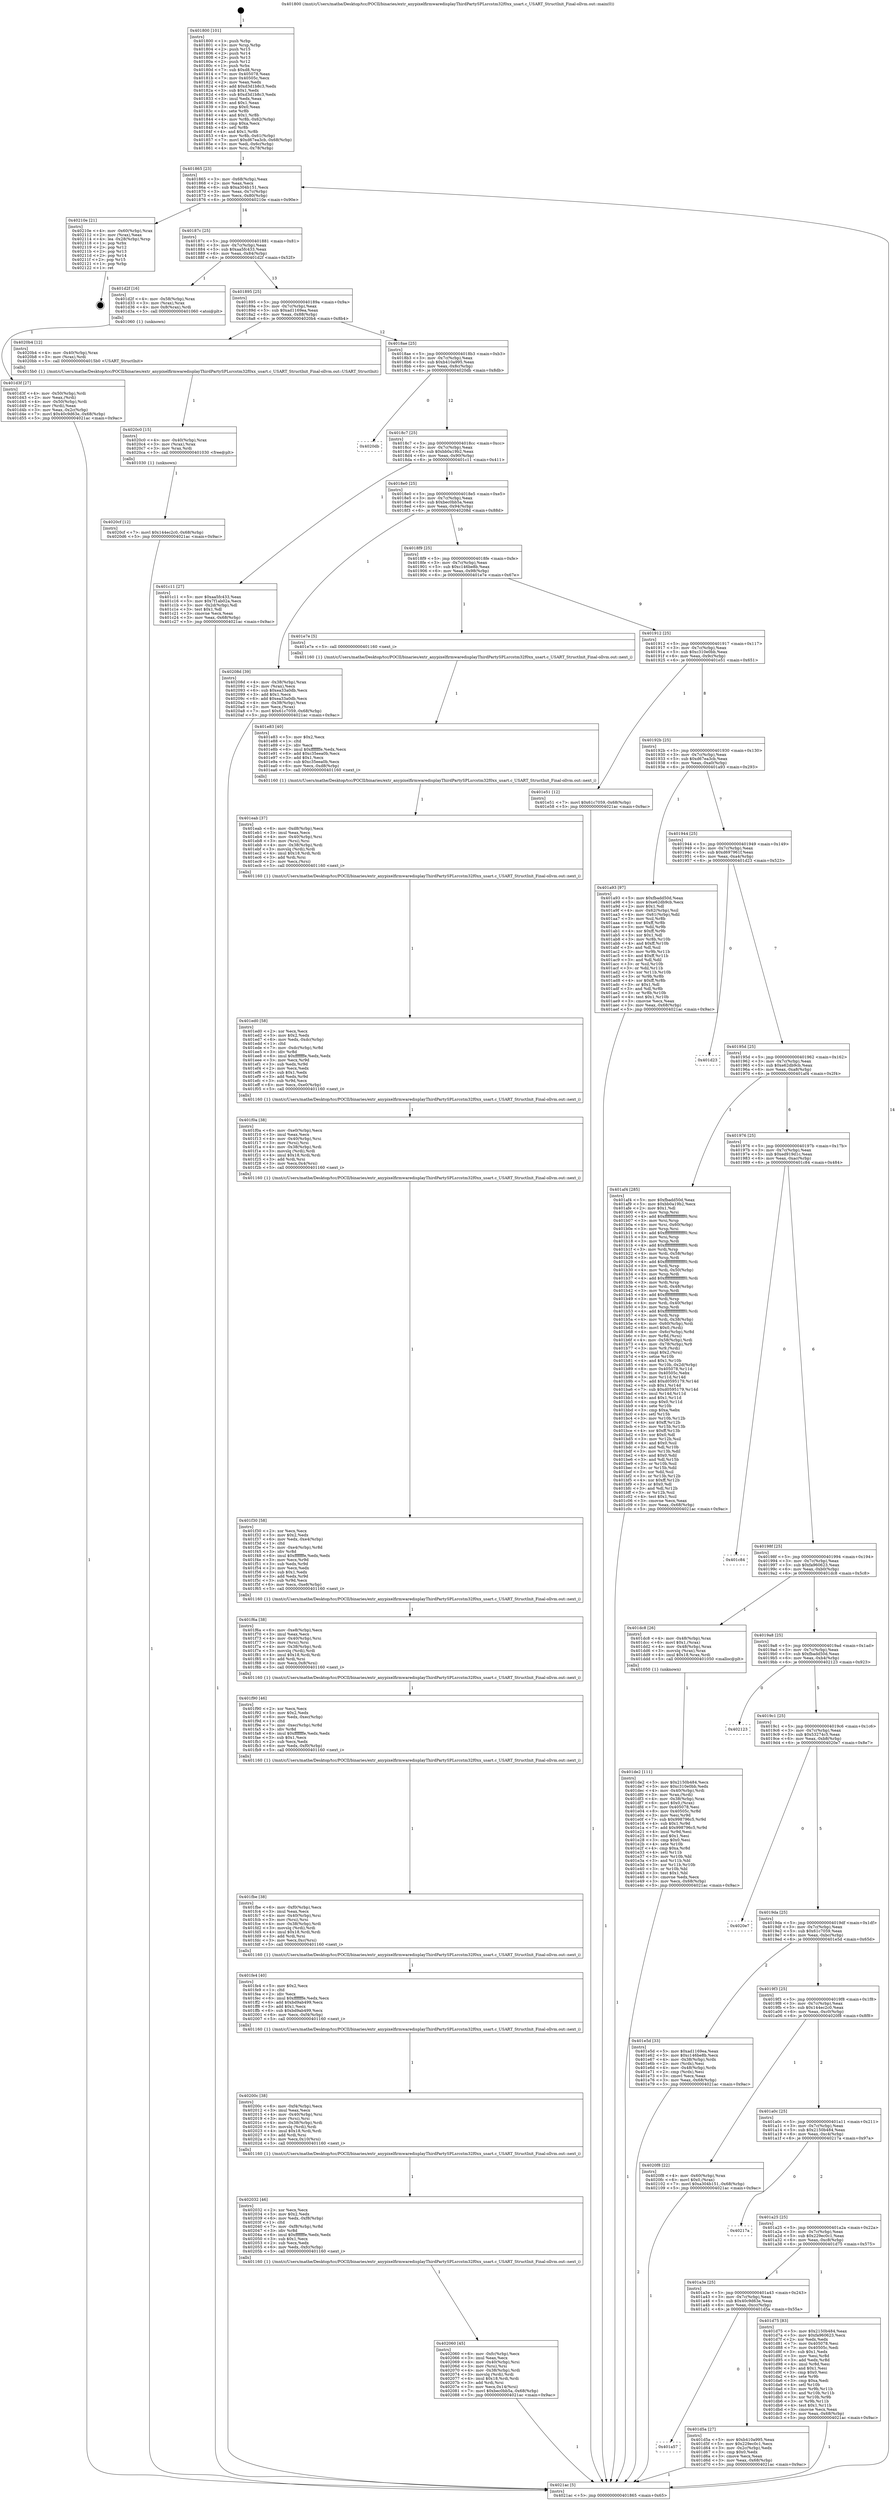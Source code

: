 digraph "0x401800" {
  label = "0x401800 (/mnt/c/Users/mathe/Desktop/tcc/POCII/binaries/extr_anypixelfirmwaredisplayThirdPartySPLsrcstm32f0xx_usart.c_USART_StructInit_Final-ollvm.out::main(0))"
  labelloc = "t"
  node[shape=record]

  Entry [label="",width=0.3,height=0.3,shape=circle,fillcolor=black,style=filled]
  "0x401865" [label="{
     0x401865 [23]\l
     | [instrs]\l
     &nbsp;&nbsp;0x401865 \<+3\>: mov -0x68(%rbp),%eax\l
     &nbsp;&nbsp;0x401868 \<+2\>: mov %eax,%ecx\l
     &nbsp;&nbsp;0x40186a \<+6\>: sub $0xa304b151,%ecx\l
     &nbsp;&nbsp;0x401870 \<+3\>: mov %eax,-0x7c(%rbp)\l
     &nbsp;&nbsp;0x401873 \<+3\>: mov %ecx,-0x80(%rbp)\l
     &nbsp;&nbsp;0x401876 \<+6\>: je 000000000040210e \<main+0x90e\>\l
  }"]
  "0x40210e" [label="{
     0x40210e [21]\l
     | [instrs]\l
     &nbsp;&nbsp;0x40210e \<+4\>: mov -0x60(%rbp),%rax\l
     &nbsp;&nbsp;0x402112 \<+2\>: mov (%rax),%eax\l
     &nbsp;&nbsp;0x402114 \<+4\>: lea -0x28(%rbp),%rsp\l
     &nbsp;&nbsp;0x402118 \<+1\>: pop %rbx\l
     &nbsp;&nbsp;0x402119 \<+2\>: pop %r12\l
     &nbsp;&nbsp;0x40211b \<+2\>: pop %r13\l
     &nbsp;&nbsp;0x40211d \<+2\>: pop %r14\l
     &nbsp;&nbsp;0x40211f \<+2\>: pop %r15\l
     &nbsp;&nbsp;0x402121 \<+1\>: pop %rbp\l
     &nbsp;&nbsp;0x402122 \<+1\>: ret\l
  }"]
  "0x40187c" [label="{
     0x40187c [25]\l
     | [instrs]\l
     &nbsp;&nbsp;0x40187c \<+5\>: jmp 0000000000401881 \<main+0x81\>\l
     &nbsp;&nbsp;0x401881 \<+3\>: mov -0x7c(%rbp),%eax\l
     &nbsp;&nbsp;0x401884 \<+5\>: sub $0xaa5fc433,%eax\l
     &nbsp;&nbsp;0x401889 \<+6\>: mov %eax,-0x84(%rbp)\l
     &nbsp;&nbsp;0x40188f \<+6\>: je 0000000000401d2f \<main+0x52f\>\l
  }"]
  Exit [label="",width=0.3,height=0.3,shape=circle,fillcolor=black,style=filled,peripheries=2]
  "0x401d2f" [label="{
     0x401d2f [16]\l
     | [instrs]\l
     &nbsp;&nbsp;0x401d2f \<+4\>: mov -0x58(%rbp),%rax\l
     &nbsp;&nbsp;0x401d33 \<+3\>: mov (%rax),%rax\l
     &nbsp;&nbsp;0x401d36 \<+4\>: mov 0x8(%rax),%rdi\l
     &nbsp;&nbsp;0x401d3a \<+5\>: call 0000000000401060 \<atoi@plt\>\l
     | [calls]\l
     &nbsp;&nbsp;0x401060 \{1\} (unknown)\l
  }"]
  "0x401895" [label="{
     0x401895 [25]\l
     | [instrs]\l
     &nbsp;&nbsp;0x401895 \<+5\>: jmp 000000000040189a \<main+0x9a\>\l
     &nbsp;&nbsp;0x40189a \<+3\>: mov -0x7c(%rbp),%eax\l
     &nbsp;&nbsp;0x40189d \<+5\>: sub $0xad1169ea,%eax\l
     &nbsp;&nbsp;0x4018a2 \<+6\>: mov %eax,-0x88(%rbp)\l
     &nbsp;&nbsp;0x4018a8 \<+6\>: je 00000000004020b4 \<main+0x8b4\>\l
  }"]
  "0x4020cf" [label="{
     0x4020cf [12]\l
     | [instrs]\l
     &nbsp;&nbsp;0x4020cf \<+7\>: movl $0x144ec2c0,-0x68(%rbp)\l
     &nbsp;&nbsp;0x4020d6 \<+5\>: jmp 00000000004021ac \<main+0x9ac\>\l
  }"]
  "0x4020b4" [label="{
     0x4020b4 [12]\l
     | [instrs]\l
     &nbsp;&nbsp;0x4020b4 \<+4\>: mov -0x40(%rbp),%rax\l
     &nbsp;&nbsp;0x4020b8 \<+3\>: mov (%rax),%rdi\l
     &nbsp;&nbsp;0x4020bb \<+5\>: call 00000000004015b0 \<USART_StructInit\>\l
     | [calls]\l
     &nbsp;&nbsp;0x4015b0 \{1\} (/mnt/c/Users/mathe/Desktop/tcc/POCII/binaries/extr_anypixelfirmwaredisplayThirdPartySPLsrcstm32f0xx_usart.c_USART_StructInit_Final-ollvm.out::USART_StructInit)\l
  }"]
  "0x4018ae" [label="{
     0x4018ae [25]\l
     | [instrs]\l
     &nbsp;&nbsp;0x4018ae \<+5\>: jmp 00000000004018b3 \<main+0xb3\>\l
     &nbsp;&nbsp;0x4018b3 \<+3\>: mov -0x7c(%rbp),%eax\l
     &nbsp;&nbsp;0x4018b6 \<+5\>: sub $0xb410a995,%eax\l
     &nbsp;&nbsp;0x4018bb \<+6\>: mov %eax,-0x8c(%rbp)\l
     &nbsp;&nbsp;0x4018c1 \<+6\>: je 00000000004020db \<main+0x8db\>\l
  }"]
  "0x4020c0" [label="{
     0x4020c0 [15]\l
     | [instrs]\l
     &nbsp;&nbsp;0x4020c0 \<+4\>: mov -0x40(%rbp),%rax\l
     &nbsp;&nbsp;0x4020c4 \<+3\>: mov (%rax),%rax\l
     &nbsp;&nbsp;0x4020c7 \<+3\>: mov %rax,%rdi\l
     &nbsp;&nbsp;0x4020ca \<+5\>: call 0000000000401030 \<free@plt\>\l
     | [calls]\l
     &nbsp;&nbsp;0x401030 \{1\} (unknown)\l
  }"]
  "0x4020db" [label="{
     0x4020db\l
  }", style=dashed]
  "0x4018c7" [label="{
     0x4018c7 [25]\l
     | [instrs]\l
     &nbsp;&nbsp;0x4018c7 \<+5\>: jmp 00000000004018cc \<main+0xcc\>\l
     &nbsp;&nbsp;0x4018cc \<+3\>: mov -0x7c(%rbp),%eax\l
     &nbsp;&nbsp;0x4018cf \<+5\>: sub $0xbb0a19b2,%eax\l
     &nbsp;&nbsp;0x4018d4 \<+6\>: mov %eax,-0x90(%rbp)\l
     &nbsp;&nbsp;0x4018da \<+6\>: je 0000000000401c11 \<main+0x411\>\l
  }"]
  "0x402060" [label="{
     0x402060 [45]\l
     | [instrs]\l
     &nbsp;&nbsp;0x402060 \<+6\>: mov -0xfc(%rbp),%ecx\l
     &nbsp;&nbsp;0x402066 \<+3\>: imul %eax,%ecx\l
     &nbsp;&nbsp;0x402069 \<+4\>: mov -0x40(%rbp),%rsi\l
     &nbsp;&nbsp;0x40206d \<+3\>: mov (%rsi),%rsi\l
     &nbsp;&nbsp;0x402070 \<+4\>: mov -0x38(%rbp),%rdi\l
     &nbsp;&nbsp;0x402074 \<+3\>: movslq (%rdi),%rdi\l
     &nbsp;&nbsp;0x402077 \<+4\>: imul $0x18,%rdi,%rdi\l
     &nbsp;&nbsp;0x40207b \<+3\>: add %rdi,%rsi\l
     &nbsp;&nbsp;0x40207e \<+3\>: mov %ecx,0x14(%rsi)\l
     &nbsp;&nbsp;0x402081 \<+7\>: movl $0xbec0bb5a,-0x68(%rbp)\l
     &nbsp;&nbsp;0x402088 \<+5\>: jmp 00000000004021ac \<main+0x9ac\>\l
  }"]
  "0x401c11" [label="{
     0x401c11 [27]\l
     | [instrs]\l
     &nbsp;&nbsp;0x401c11 \<+5\>: mov $0xaa5fc433,%eax\l
     &nbsp;&nbsp;0x401c16 \<+5\>: mov $0x7f1ab02a,%ecx\l
     &nbsp;&nbsp;0x401c1b \<+3\>: mov -0x2d(%rbp),%dl\l
     &nbsp;&nbsp;0x401c1e \<+3\>: test $0x1,%dl\l
     &nbsp;&nbsp;0x401c21 \<+3\>: cmovne %ecx,%eax\l
     &nbsp;&nbsp;0x401c24 \<+3\>: mov %eax,-0x68(%rbp)\l
     &nbsp;&nbsp;0x401c27 \<+5\>: jmp 00000000004021ac \<main+0x9ac\>\l
  }"]
  "0x4018e0" [label="{
     0x4018e0 [25]\l
     | [instrs]\l
     &nbsp;&nbsp;0x4018e0 \<+5\>: jmp 00000000004018e5 \<main+0xe5\>\l
     &nbsp;&nbsp;0x4018e5 \<+3\>: mov -0x7c(%rbp),%eax\l
     &nbsp;&nbsp;0x4018e8 \<+5\>: sub $0xbec0bb5a,%eax\l
     &nbsp;&nbsp;0x4018ed \<+6\>: mov %eax,-0x94(%rbp)\l
     &nbsp;&nbsp;0x4018f3 \<+6\>: je 000000000040208d \<main+0x88d\>\l
  }"]
  "0x402032" [label="{
     0x402032 [46]\l
     | [instrs]\l
     &nbsp;&nbsp;0x402032 \<+2\>: xor %ecx,%ecx\l
     &nbsp;&nbsp;0x402034 \<+5\>: mov $0x2,%edx\l
     &nbsp;&nbsp;0x402039 \<+6\>: mov %edx,-0xf8(%rbp)\l
     &nbsp;&nbsp;0x40203f \<+1\>: cltd\l
     &nbsp;&nbsp;0x402040 \<+7\>: mov -0xf8(%rbp),%r8d\l
     &nbsp;&nbsp;0x402047 \<+3\>: idiv %r8d\l
     &nbsp;&nbsp;0x40204a \<+6\>: imul $0xfffffffe,%edx,%edx\l
     &nbsp;&nbsp;0x402050 \<+3\>: sub $0x1,%ecx\l
     &nbsp;&nbsp;0x402053 \<+2\>: sub %ecx,%edx\l
     &nbsp;&nbsp;0x402055 \<+6\>: mov %edx,-0xfc(%rbp)\l
     &nbsp;&nbsp;0x40205b \<+5\>: call 0000000000401160 \<next_i\>\l
     | [calls]\l
     &nbsp;&nbsp;0x401160 \{1\} (/mnt/c/Users/mathe/Desktop/tcc/POCII/binaries/extr_anypixelfirmwaredisplayThirdPartySPLsrcstm32f0xx_usart.c_USART_StructInit_Final-ollvm.out::next_i)\l
  }"]
  "0x40208d" [label="{
     0x40208d [39]\l
     | [instrs]\l
     &nbsp;&nbsp;0x40208d \<+4\>: mov -0x38(%rbp),%rax\l
     &nbsp;&nbsp;0x402091 \<+2\>: mov (%rax),%ecx\l
     &nbsp;&nbsp;0x402093 \<+6\>: sub $0xea33a0db,%ecx\l
     &nbsp;&nbsp;0x402099 \<+3\>: add $0x1,%ecx\l
     &nbsp;&nbsp;0x40209c \<+6\>: add $0xea33a0db,%ecx\l
     &nbsp;&nbsp;0x4020a2 \<+4\>: mov -0x38(%rbp),%rax\l
     &nbsp;&nbsp;0x4020a6 \<+2\>: mov %ecx,(%rax)\l
     &nbsp;&nbsp;0x4020a8 \<+7\>: movl $0x61c7059,-0x68(%rbp)\l
     &nbsp;&nbsp;0x4020af \<+5\>: jmp 00000000004021ac \<main+0x9ac\>\l
  }"]
  "0x4018f9" [label="{
     0x4018f9 [25]\l
     | [instrs]\l
     &nbsp;&nbsp;0x4018f9 \<+5\>: jmp 00000000004018fe \<main+0xfe\>\l
     &nbsp;&nbsp;0x4018fe \<+3\>: mov -0x7c(%rbp),%eax\l
     &nbsp;&nbsp;0x401901 \<+5\>: sub $0xc146be8b,%eax\l
     &nbsp;&nbsp;0x401906 \<+6\>: mov %eax,-0x98(%rbp)\l
     &nbsp;&nbsp;0x40190c \<+6\>: je 0000000000401e7e \<main+0x67e\>\l
  }"]
  "0x40200c" [label="{
     0x40200c [38]\l
     | [instrs]\l
     &nbsp;&nbsp;0x40200c \<+6\>: mov -0xf4(%rbp),%ecx\l
     &nbsp;&nbsp;0x402012 \<+3\>: imul %eax,%ecx\l
     &nbsp;&nbsp;0x402015 \<+4\>: mov -0x40(%rbp),%rsi\l
     &nbsp;&nbsp;0x402019 \<+3\>: mov (%rsi),%rsi\l
     &nbsp;&nbsp;0x40201c \<+4\>: mov -0x38(%rbp),%rdi\l
     &nbsp;&nbsp;0x402020 \<+3\>: movslq (%rdi),%rdi\l
     &nbsp;&nbsp;0x402023 \<+4\>: imul $0x18,%rdi,%rdi\l
     &nbsp;&nbsp;0x402027 \<+3\>: add %rdi,%rsi\l
     &nbsp;&nbsp;0x40202a \<+3\>: mov %ecx,0x10(%rsi)\l
     &nbsp;&nbsp;0x40202d \<+5\>: call 0000000000401160 \<next_i\>\l
     | [calls]\l
     &nbsp;&nbsp;0x401160 \{1\} (/mnt/c/Users/mathe/Desktop/tcc/POCII/binaries/extr_anypixelfirmwaredisplayThirdPartySPLsrcstm32f0xx_usart.c_USART_StructInit_Final-ollvm.out::next_i)\l
  }"]
  "0x401e7e" [label="{
     0x401e7e [5]\l
     | [instrs]\l
     &nbsp;&nbsp;0x401e7e \<+5\>: call 0000000000401160 \<next_i\>\l
     | [calls]\l
     &nbsp;&nbsp;0x401160 \{1\} (/mnt/c/Users/mathe/Desktop/tcc/POCII/binaries/extr_anypixelfirmwaredisplayThirdPartySPLsrcstm32f0xx_usart.c_USART_StructInit_Final-ollvm.out::next_i)\l
  }"]
  "0x401912" [label="{
     0x401912 [25]\l
     | [instrs]\l
     &nbsp;&nbsp;0x401912 \<+5\>: jmp 0000000000401917 \<main+0x117\>\l
     &nbsp;&nbsp;0x401917 \<+3\>: mov -0x7c(%rbp),%eax\l
     &nbsp;&nbsp;0x40191a \<+5\>: sub $0xc310e0bb,%eax\l
     &nbsp;&nbsp;0x40191f \<+6\>: mov %eax,-0x9c(%rbp)\l
     &nbsp;&nbsp;0x401925 \<+6\>: je 0000000000401e51 \<main+0x651\>\l
  }"]
  "0x401fe4" [label="{
     0x401fe4 [40]\l
     | [instrs]\l
     &nbsp;&nbsp;0x401fe4 \<+5\>: mov $0x2,%ecx\l
     &nbsp;&nbsp;0x401fe9 \<+1\>: cltd\l
     &nbsp;&nbsp;0x401fea \<+2\>: idiv %ecx\l
     &nbsp;&nbsp;0x401fec \<+6\>: imul $0xfffffffe,%edx,%ecx\l
     &nbsp;&nbsp;0x401ff2 \<+6\>: add $0xbd9ab499,%ecx\l
     &nbsp;&nbsp;0x401ff8 \<+3\>: add $0x1,%ecx\l
     &nbsp;&nbsp;0x401ffb \<+6\>: sub $0xbd9ab499,%ecx\l
     &nbsp;&nbsp;0x402001 \<+6\>: mov %ecx,-0xf4(%rbp)\l
     &nbsp;&nbsp;0x402007 \<+5\>: call 0000000000401160 \<next_i\>\l
     | [calls]\l
     &nbsp;&nbsp;0x401160 \{1\} (/mnt/c/Users/mathe/Desktop/tcc/POCII/binaries/extr_anypixelfirmwaredisplayThirdPartySPLsrcstm32f0xx_usart.c_USART_StructInit_Final-ollvm.out::next_i)\l
  }"]
  "0x401e51" [label="{
     0x401e51 [12]\l
     | [instrs]\l
     &nbsp;&nbsp;0x401e51 \<+7\>: movl $0x61c7059,-0x68(%rbp)\l
     &nbsp;&nbsp;0x401e58 \<+5\>: jmp 00000000004021ac \<main+0x9ac\>\l
  }"]
  "0x40192b" [label="{
     0x40192b [25]\l
     | [instrs]\l
     &nbsp;&nbsp;0x40192b \<+5\>: jmp 0000000000401930 \<main+0x130\>\l
     &nbsp;&nbsp;0x401930 \<+3\>: mov -0x7c(%rbp),%eax\l
     &nbsp;&nbsp;0x401933 \<+5\>: sub $0xd67ea3cb,%eax\l
     &nbsp;&nbsp;0x401938 \<+6\>: mov %eax,-0xa0(%rbp)\l
     &nbsp;&nbsp;0x40193e \<+6\>: je 0000000000401a93 \<main+0x293\>\l
  }"]
  "0x401fbe" [label="{
     0x401fbe [38]\l
     | [instrs]\l
     &nbsp;&nbsp;0x401fbe \<+6\>: mov -0xf0(%rbp),%ecx\l
     &nbsp;&nbsp;0x401fc4 \<+3\>: imul %eax,%ecx\l
     &nbsp;&nbsp;0x401fc7 \<+4\>: mov -0x40(%rbp),%rsi\l
     &nbsp;&nbsp;0x401fcb \<+3\>: mov (%rsi),%rsi\l
     &nbsp;&nbsp;0x401fce \<+4\>: mov -0x38(%rbp),%rdi\l
     &nbsp;&nbsp;0x401fd2 \<+3\>: movslq (%rdi),%rdi\l
     &nbsp;&nbsp;0x401fd5 \<+4\>: imul $0x18,%rdi,%rdi\l
     &nbsp;&nbsp;0x401fd9 \<+3\>: add %rdi,%rsi\l
     &nbsp;&nbsp;0x401fdc \<+3\>: mov %ecx,0xc(%rsi)\l
     &nbsp;&nbsp;0x401fdf \<+5\>: call 0000000000401160 \<next_i\>\l
     | [calls]\l
     &nbsp;&nbsp;0x401160 \{1\} (/mnt/c/Users/mathe/Desktop/tcc/POCII/binaries/extr_anypixelfirmwaredisplayThirdPartySPLsrcstm32f0xx_usart.c_USART_StructInit_Final-ollvm.out::next_i)\l
  }"]
  "0x401a93" [label="{
     0x401a93 [97]\l
     | [instrs]\l
     &nbsp;&nbsp;0x401a93 \<+5\>: mov $0xfbadd50d,%eax\l
     &nbsp;&nbsp;0x401a98 \<+5\>: mov $0xe62db9cb,%ecx\l
     &nbsp;&nbsp;0x401a9d \<+2\>: mov $0x1,%dl\l
     &nbsp;&nbsp;0x401a9f \<+4\>: mov -0x62(%rbp),%sil\l
     &nbsp;&nbsp;0x401aa3 \<+4\>: mov -0x61(%rbp),%dil\l
     &nbsp;&nbsp;0x401aa7 \<+3\>: mov %sil,%r8b\l
     &nbsp;&nbsp;0x401aaa \<+4\>: xor $0xff,%r8b\l
     &nbsp;&nbsp;0x401aae \<+3\>: mov %dil,%r9b\l
     &nbsp;&nbsp;0x401ab1 \<+4\>: xor $0xff,%r9b\l
     &nbsp;&nbsp;0x401ab5 \<+3\>: xor $0x1,%dl\l
     &nbsp;&nbsp;0x401ab8 \<+3\>: mov %r8b,%r10b\l
     &nbsp;&nbsp;0x401abb \<+4\>: and $0xff,%r10b\l
     &nbsp;&nbsp;0x401abf \<+3\>: and %dl,%sil\l
     &nbsp;&nbsp;0x401ac2 \<+3\>: mov %r9b,%r11b\l
     &nbsp;&nbsp;0x401ac5 \<+4\>: and $0xff,%r11b\l
     &nbsp;&nbsp;0x401ac9 \<+3\>: and %dl,%dil\l
     &nbsp;&nbsp;0x401acc \<+3\>: or %sil,%r10b\l
     &nbsp;&nbsp;0x401acf \<+3\>: or %dil,%r11b\l
     &nbsp;&nbsp;0x401ad2 \<+3\>: xor %r11b,%r10b\l
     &nbsp;&nbsp;0x401ad5 \<+3\>: or %r9b,%r8b\l
     &nbsp;&nbsp;0x401ad8 \<+4\>: xor $0xff,%r8b\l
     &nbsp;&nbsp;0x401adc \<+3\>: or $0x1,%dl\l
     &nbsp;&nbsp;0x401adf \<+3\>: and %dl,%r8b\l
     &nbsp;&nbsp;0x401ae2 \<+3\>: or %r8b,%r10b\l
     &nbsp;&nbsp;0x401ae5 \<+4\>: test $0x1,%r10b\l
     &nbsp;&nbsp;0x401ae9 \<+3\>: cmovne %ecx,%eax\l
     &nbsp;&nbsp;0x401aec \<+3\>: mov %eax,-0x68(%rbp)\l
     &nbsp;&nbsp;0x401aef \<+5\>: jmp 00000000004021ac \<main+0x9ac\>\l
  }"]
  "0x401944" [label="{
     0x401944 [25]\l
     | [instrs]\l
     &nbsp;&nbsp;0x401944 \<+5\>: jmp 0000000000401949 \<main+0x149\>\l
     &nbsp;&nbsp;0x401949 \<+3\>: mov -0x7c(%rbp),%eax\l
     &nbsp;&nbsp;0x40194c \<+5\>: sub $0xd697961f,%eax\l
     &nbsp;&nbsp;0x401951 \<+6\>: mov %eax,-0xa4(%rbp)\l
     &nbsp;&nbsp;0x401957 \<+6\>: je 0000000000401d23 \<main+0x523\>\l
  }"]
  "0x4021ac" [label="{
     0x4021ac [5]\l
     | [instrs]\l
     &nbsp;&nbsp;0x4021ac \<+5\>: jmp 0000000000401865 \<main+0x65\>\l
  }"]
  "0x401800" [label="{
     0x401800 [101]\l
     | [instrs]\l
     &nbsp;&nbsp;0x401800 \<+1\>: push %rbp\l
     &nbsp;&nbsp;0x401801 \<+3\>: mov %rsp,%rbp\l
     &nbsp;&nbsp;0x401804 \<+2\>: push %r15\l
     &nbsp;&nbsp;0x401806 \<+2\>: push %r14\l
     &nbsp;&nbsp;0x401808 \<+2\>: push %r13\l
     &nbsp;&nbsp;0x40180a \<+2\>: push %r12\l
     &nbsp;&nbsp;0x40180c \<+1\>: push %rbx\l
     &nbsp;&nbsp;0x40180d \<+7\>: sub $0xd8,%rsp\l
     &nbsp;&nbsp;0x401814 \<+7\>: mov 0x405078,%eax\l
     &nbsp;&nbsp;0x40181b \<+7\>: mov 0x40505c,%ecx\l
     &nbsp;&nbsp;0x401822 \<+2\>: mov %eax,%edx\l
     &nbsp;&nbsp;0x401824 \<+6\>: add $0xd3d1b8c3,%edx\l
     &nbsp;&nbsp;0x40182a \<+3\>: sub $0x1,%edx\l
     &nbsp;&nbsp;0x40182d \<+6\>: sub $0xd3d1b8c3,%edx\l
     &nbsp;&nbsp;0x401833 \<+3\>: imul %edx,%eax\l
     &nbsp;&nbsp;0x401836 \<+3\>: and $0x1,%eax\l
     &nbsp;&nbsp;0x401839 \<+3\>: cmp $0x0,%eax\l
     &nbsp;&nbsp;0x40183c \<+4\>: sete %r8b\l
     &nbsp;&nbsp;0x401840 \<+4\>: and $0x1,%r8b\l
     &nbsp;&nbsp;0x401844 \<+4\>: mov %r8b,-0x62(%rbp)\l
     &nbsp;&nbsp;0x401848 \<+3\>: cmp $0xa,%ecx\l
     &nbsp;&nbsp;0x40184b \<+4\>: setl %r8b\l
     &nbsp;&nbsp;0x40184f \<+4\>: and $0x1,%r8b\l
     &nbsp;&nbsp;0x401853 \<+4\>: mov %r8b,-0x61(%rbp)\l
     &nbsp;&nbsp;0x401857 \<+7\>: movl $0xd67ea3cb,-0x68(%rbp)\l
     &nbsp;&nbsp;0x40185e \<+3\>: mov %edi,-0x6c(%rbp)\l
     &nbsp;&nbsp;0x401861 \<+4\>: mov %rsi,-0x78(%rbp)\l
  }"]
  "0x401f90" [label="{
     0x401f90 [46]\l
     | [instrs]\l
     &nbsp;&nbsp;0x401f90 \<+2\>: xor %ecx,%ecx\l
     &nbsp;&nbsp;0x401f92 \<+5\>: mov $0x2,%edx\l
     &nbsp;&nbsp;0x401f97 \<+6\>: mov %edx,-0xec(%rbp)\l
     &nbsp;&nbsp;0x401f9d \<+1\>: cltd\l
     &nbsp;&nbsp;0x401f9e \<+7\>: mov -0xec(%rbp),%r8d\l
     &nbsp;&nbsp;0x401fa5 \<+3\>: idiv %r8d\l
     &nbsp;&nbsp;0x401fa8 \<+6\>: imul $0xfffffffe,%edx,%edx\l
     &nbsp;&nbsp;0x401fae \<+3\>: sub $0x1,%ecx\l
     &nbsp;&nbsp;0x401fb1 \<+2\>: sub %ecx,%edx\l
     &nbsp;&nbsp;0x401fb3 \<+6\>: mov %edx,-0xf0(%rbp)\l
     &nbsp;&nbsp;0x401fb9 \<+5\>: call 0000000000401160 \<next_i\>\l
     | [calls]\l
     &nbsp;&nbsp;0x401160 \{1\} (/mnt/c/Users/mathe/Desktop/tcc/POCII/binaries/extr_anypixelfirmwaredisplayThirdPartySPLsrcstm32f0xx_usart.c_USART_StructInit_Final-ollvm.out::next_i)\l
  }"]
  "0x401d23" [label="{
     0x401d23\l
  }", style=dashed]
  "0x40195d" [label="{
     0x40195d [25]\l
     | [instrs]\l
     &nbsp;&nbsp;0x40195d \<+5\>: jmp 0000000000401962 \<main+0x162\>\l
     &nbsp;&nbsp;0x401962 \<+3\>: mov -0x7c(%rbp),%eax\l
     &nbsp;&nbsp;0x401965 \<+5\>: sub $0xe62db9cb,%eax\l
     &nbsp;&nbsp;0x40196a \<+6\>: mov %eax,-0xa8(%rbp)\l
     &nbsp;&nbsp;0x401970 \<+6\>: je 0000000000401af4 \<main+0x2f4\>\l
  }"]
  "0x401f6a" [label="{
     0x401f6a [38]\l
     | [instrs]\l
     &nbsp;&nbsp;0x401f6a \<+6\>: mov -0xe8(%rbp),%ecx\l
     &nbsp;&nbsp;0x401f70 \<+3\>: imul %eax,%ecx\l
     &nbsp;&nbsp;0x401f73 \<+4\>: mov -0x40(%rbp),%rsi\l
     &nbsp;&nbsp;0x401f77 \<+3\>: mov (%rsi),%rsi\l
     &nbsp;&nbsp;0x401f7a \<+4\>: mov -0x38(%rbp),%rdi\l
     &nbsp;&nbsp;0x401f7e \<+3\>: movslq (%rdi),%rdi\l
     &nbsp;&nbsp;0x401f81 \<+4\>: imul $0x18,%rdi,%rdi\l
     &nbsp;&nbsp;0x401f85 \<+3\>: add %rdi,%rsi\l
     &nbsp;&nbsp;0x401f88 \<+3\>: mov %ecx,0x8(%rsi)\l
     &nbsp;&nbsp;0x401f8b \<+5\>: call 0000000000401160 \<next_i\>\l
     | [calls]\l
     &nbsp;&nbsp;0x401160 \{1\} (/mnt/c/Users/mathe/Desktop/tcc/POCII/binaries/extr_anypixelfirmwaredisplayThirdPartySPLsrcstm32f0xx_usart.c_USART_StructInit_Final-ollvm.out::next_i)\l
  }"]
  "0x401af4" [label="{
     0x401af4 [285]\l
     | [instrs]\l
     &nbsp;&nbsp;0x401af4 \<+5\>: mov $0xfbadd50d,%eax\l
     &nbsp;&nbsp;0x401af9 \<+5\>: mov $0xbb0a19b2,%ecx\l
     &nbsp;&nbsp;0x401afe \<+2\>: mov $0x1,%dl\l
     &nbsp;&nbsp;0x401b00 \<+3\>: mov %rsp,%rsi\l
     &nbsp;&nbsp;0x401b03 \<+4\>: add $0xfffffffffffffff0,%rsi\l
     &nbsp;&nbsp;0x401b07 \<+3\>: mov %rsi,%rsp\l
     &nbsp;&nbsp;0x401b0a \<+4\>: mov %rsi,-0x60(%rbp)\l
     &nbsp;&nbsp;0x401b0e \<+3\>: mov %rsp,%rsi\l
     &nbsp;&nbsp;0x401b11 \<+4\>: add $0xfffffffffffffff0,%rsi\l
     &nbsp;&nbsp;0x401b15 \<+3\>: mov %rsi,%rsp\l
     &nbsp;&nbsp;0x401b18 \<+3\>: mov %rsp,%rdi\l
     &nbsp;&nbsp;0x401b1b \<+4\>: add $0xfffffffffffffff0,%rdi\l
     &nbsp;&nbsp;0x401b1f \<+3\>: mov %rdi,%rsp\l
     &nbsp;&nbsp;0x401b22 \<+4\>: mov %rdi,-0x58(%rbp)\l
     &nbsp;&nbsp;0x401b26 \<+3\>: mov %rsp,%rdi\l
     &nbsp;&nbsp;0x401b29 \<+4\>: add $0xfffffffffffffff0,%rdi\l
     &nbsp;&nbsp;0x401b2d \<+3\>: mov %rdi,%rsp\l
     &nbsp;&nbsp;0x401b30 \<+4\>: mov %rdi,-0x50(%rbp)\l
     &nbsp;&nbsp;0x401b34 \<+3\>: mov %rsp,%rdi\l
     &nbsp;&nbsp;0x401b37 \<+4\>: add $0xfffffffffffffff0,%rdi\l
     &nbsp;&nbsp;0x401b3b \<+3\>: mov %rdi,%rsp\l
     &nbsp;&nbsp;0x401b3e \<+4\>: mov %rdi,-0x48(%rbp)\l
     &nbsp;&nbsp;0x401b42 \<+3\>: mov %rsp,%rdi\l
     &nbsp;&nbsp;0x401b45 \<+4\>: add $0xfffffffffffffff0,%rdi\l
     &nbsp;&nbsp;0x401b49 \<+3\>: mov %rdi,%rsp\l
     &nbsp;&nbsp;0x401b4c \<+4\>: mov %rdi,-0x40(%rbp)\l
     &nbsp;&nbsp;0x401b50 \<+3\>: mov %rsp,%rdi\l
     &nbsp;&nbsp;0x401b53 \<+4\>: add $0xfffffffffffffff0,%rdi\l
     &nbsp;&nbsp;0x401b57 \<+3\>: mov %rdi,%rsp\l
     &nbsp;&nbsp;0x401b5a \<+4\>: mov %rdi,-0x38(%rbp)\l
     &nbsp;&nbsp;0x401b5e \<+4\>: mov -0x60(%rbp),%rdi\l
     &nbsp;&nbsp;0x401b62 \<+6\>: movl $0x0,(%rdi)\l
     &nbsp;&nbsp;0x401b68 \<+4\>: mov -0x6c(%rbp),%r8d\l
     &nbsp;&nbsp;0x401b6c \<+3\>: mov %r8d,(%rsi)\l
     &nbsp;&nbsp;0x401b6f \<+4\>: mov -0x58(%rbp),%rdi\l
     &nbsp;&nbsp;0x401b73 \<+4\>: mov -0x78(%rbp),%r9\l
     &nbsp;&nbsp;0x401b77 \<+3\>: mov %r9,(%rdi)\l
     &nbsp;&nbsp;0x401b7a \<+3\>: cmpl $0x2,(%rsi)\l
     &nbsp;&nbsp;0x401b7d \<+4\>: setne %r10b\l
     &nbsp;&nbsp;0x401b81 \<+4\>: and $0x1,%r10b\l
     &nbsp;&nbsp;0x401b85 \<+4\>: mov %r10b,-0x2d(%rbp)\l
     &nbsp;&nbsp;0x401b89 \<+8\>: mov 0x405078,%r11d\l
     &nbsp;&nbsp;0x401b91 \<+7\>: mov 0x40505c,%ebx\l
     &nbsp;&nbsp;0x401b98 \<+3\>: mov %r11d,%r14d\l
     &nbsp;&nbsp;0x401b9b \<+7\>: add $0xd0595179,%r14d\l
     &nbsp;&nbsp;0x401ba2 \<+4\>: sub $0x1,%r14d\l
     &nbsp;&nbsp;0x401ba6 \<+7\>: sub $0xd0595179,%r14d\l
     &nbsp;&nbsp;0x401bad \<+4\>: imul %r14d,%r11d\l
     &nbsp;&nbsp;0x401bb1 \<+4\>: and $0x1,%r11d\l
     &nbsp;&nbsp;0x401bb5 \<+4\>: cmp $0x0,%r11d\l
     &nbsp;&nbsp;0x401bb9 \<+4\>: sete %r10b\l
     &nbsp;&nbsp;0x401bbd \<+3\>: cmp $0xa,%ebx\l
     &nbsp;&nbsp;0x401bc0 \<+4\>: setl %r15b\l
     &nbsp;&nbsp;0x401bc4 \<+3\>: mov %r10b,%r12b\l
     &nbsp;&nbsp;0x401bc7 \<+4\>: xor $0xff,%r12b\l
     &nbsp;&nbsp;0x401bcb \<+3\>: mov %r15b,%r13b\l
     &nbsp;&nbsp;0x401bce \<+4\>: xor $0xff,%r13b\l
     &nbsp;&nbsp;0x401bd2 \<+3\>: xor $0x0,%dl\l
     &nbsp;&nbsp;0x401bd5 \<+3\>: mov %r12b,%sil\l
     &nbsp;&nbsp;0x401bd8 \<+4\>: and $0x0,%sil\l
     &nbsp;&nbsp;0x401bdc \<+3\>: and %dl,%r10b\l
     &nbsp;&nbsp;0x401bdf \<+3\>: mov %r13b,%dil\l
     &nbsp;&nbsp;0x401be2 \<+4\>: and $0x0,%dil\l
     &nbsp;&nbsp;0x401be6 \<+3\>: and %dl,%r15b\l
     &nbsp;&nbsp;0x401be9 \<+3\>: or %r10b,%sil\l
     &nbsp;&nbsp;0x401bec \<+3\>: or %r15b,%dil\l
     &nbsp;&nbsp;0x401bef \<+3\>: xor %dil,%sil\l
     &nbsp;&nbsp;0x401bf2 \<+3\>: or %r13b,%r12b\l
     &nbsp;&nbsp;0x401bf5 \<+4\>: xor $0xff,%r12b\l
     &nbsp;&nbsp;0x401bf9 \<+3\>: or $0x0,%dl\l
     &nbsp;&nbsp;0x401bfc \<+3\>: and %dl,%r12b\l
     &nbsp;&nbsp;0x401bff \<+3\>: or %r12b,%sil\l
     &nbsp;&nbsp;0x401c02 \<+4\>: test $0x1,%sil\l
     &nbsp;&nbsp;0x401c06 \<+3\>: cmovne %ecx,%eax\l
     &nbsp;&nbsp;0x401c09 \<+3\>: mov %eax,-0x68(%rbp)\l
     &nbsp;&nbsp;0x401c0c \<+5\>: jmp 00000000004021ac \<main+0x9ac\>\l
  }"]
  "0x401976" [label="{
     0x401976 [25]\l
     | [instrs]\l
     &nbsp;&nbsp;0x401976 \<+5\>: jmp 000000000040197b \<main+0x17b\>\l
     &nbsp;&nbsp;0x40197b \<+3\>: mov -0x7c(%rbp),%eax\l
     &nbsp;&nbsp;0x40197e \<+5\>: sub $0xed919d1c,%eax\l
     &nbsp;&nbsp;0x401983 \<+6\>: mov %eax,-0xac(%rbp)\l
     &nbsp;&nbsp;0x401989 \<+6\>: je 0000000000401c84 \<main+0x484\>\l
  }"]
  "0x401f30" [label="{
     0x401f30 [58]\l
     | [instrs]\l
     &nbsp;&nbsp;0x401f30 \<+2\>: xor %ecx,%ecx\l
     &nbsp;&nbsp;0x401f32 \<+5\>: mov $0x2,%edx\l
     &nbsp;&nbsp;0x401f37 \<+6\>: mov %edx,-0xe4(%rbp)\l
     &nbsp;&nbsp;0x401f3d \<+1\>: cltd\l
     &nbsp;&nbsp;0x401f3e \<+7\>: mov -0xe4(%rbp),%r8d\l
     &nbsp;&nbsp;0x401f45 \<+3\>: idiv %r8d\l
     &nbsp;&nbsp;0x401f48 \<+6\>: imul $0xfffffffe,%edx,%edx\l
     &nbsp;&nbsp;0x401f4e \<+3\>: mov %ecx,%r9d\l
     &nbsp;&nbsp;0x401f51 \<+3\>: sub %edx,%r9d\l
     &nbsp;&nbsp;0x401f54 \<+2\>: mov %ecx,%edx\l
     &nbsp;&nbsp;0x401f56 \<+3\>: sub $0x1,%edx\l
     &nbsp;&nbsp;0x401f59 \<+3\>: add %edx,%r9d\l
     &nbsp;&nbsp;0x401f5c \<+3\>: sub %r9d,%ecx\l
     &nbsp;&nbsp;0x401f5f \<+6\>: mov %ecx,-0xe8(%rbp)\l
     &nbsp;&nbsp;0x401f65 \<+5\>: call 0000000000401160 \<next_i\>\l
     | [calls]\l
     &nbsp;&nbsp;0x401160 \{1\} (/mnt/c/Users/mathe/Desktop/tcc/POCII/binaries/extr_anypixelfirmwaredisplayThirdPartySPLsrcstm32f0xx_usart.c_USART_StructInit_Final-ollvm.out::next_i)\l
  }"]
  "0x401d3f" [label="{
     0x401d3f [27]\l
     | [instrs]\l
     &nbsp;&nbsp;0x401d3f \<+4\>: mov -0x50(%rbp),%rdi\l
     &nbsp;&nbsp;0x401d43 \<+2\>: mov %eax,(%rdi)\l
     &nbsp;&nbsp;0x401d45 \<+4\>: mov -0x50(%rbp),%rdi\l
     &nbsp;&nbsp;0x401d49 \<+2\>: mov (%rdi),%eax\l
     &nbsp;&nbsp;0x401d4b \<+3\>: mov %eax,-0x2c(%rbp)\l
     &nbsp;&nbsp;0x401d4e \<+7\>: movl $0x40c9d63e,-0x68(%rbp)\l
     &nbsp;&nbsp;0x401d55 \<+5\>: jmp 00000000004021ac \<main+0x9ac\>\l
  }"]
  "0x401f0a" [label="{
     0x401f0a [38]\l
     | [instrs]\l
     &nbsp;&nbsp;0x401f0a \<+6\>: mov -0xe0(%rbp),%ecx\l
     &nbsp;&nbsp;0x401f10 \<+3\>: imul %eax,%ecx\l
     &nbsp;&nbsp;0x401f13 \<+4\>: mov -0x40(%rbp),%rsi\l
     &nbsp;&nbsp;0x401f17 \<+3\>: mov (%rsi),%rsi\l
     &nbsp;&nbsp;0x401f1a \<+4\>: mov -0x38(%rbp),%rdi\l
     &nbsp;&nbsp;0x401f1e \<+3\>: movslq (%rdi),%rdi\l
     &nbsp;&nbsp;0x401f21 \<+4\>: imul $0x18,%rdi,%rdi\l
     &nbsp;&nbsp;0x401f25 \<+3\>: add %rdi,%rsi\l
     &nbsp;&nbsp;0x401f28 \<+3\>: mov %ecx,0x4(%rsi)\l
     &nbsp;&nbsp;0x401f2b \<+5\>: call 0000000000401160 \<next_i\>\l
     | [calls]\l
     &nbsp;&nbsp;0x401160 \{1\} (/mnt/c/Users/mathe/Desktop/tcc/POCII/binaries/extr_anypixelfirmwaredisplayThirdPartySPLsrcstm32f0xx_usart.c_USART_StructInit_Final-ollvm.out::next_i)\l
  }"]
  "0x401c84" [label="{
     0x401c84\l
  }", style=dashed]
  "0x40198f" [label="{
     0x40198f [25]\l
     | [instrs]\l
     &nbsp;&nbsp;0x40198f \<+5\>: jmp 0000000000401994 \<main+0x194\>\l
     &nbsp;&nbsp;0x401994 \<+3\>: mov -0x7c(%rbp),%eax\l
     &nbsp;&nbsp;0x401997 \<+5\>: sub $0xfa960623,%eax\l
     &nbsp;&nbsp;0x40199c \<+6\>: mov %eax,-0xb0(%rbp)\l
     &nbsp;&nbsp;0x4019a2 \<+6\>: je 0000000000401dc8 \<main+0x5c8\>\l
  }"]
  "0x401ed0" [label="{
     0x401ed0 [58]\l
     | [instrs]\l
     &nbsp;&nbsp;0x401ed0 \<+2\>: xor %ecx,%ecx\l
     &nbsp;&nbsp;0x401ed2 \<+5\>: mov $0x2,%edx\l
     &nbsp;&nbsp;0x401ed7 \<+6\>: mov %edx,-0xdc(%rbp)\l
     &nbsp;&nbsp;0x401edd \<+1\>: cltd\l
     &nbsp;&nbsp;0x401ede \<+7\>: mov -0xdc(%rbp),%r8d\l
     &nbsp;&nbsp;0x401ee5 \<+3\>: idiv %r8d\l
     &nbsp;&nbsp;0x401ee8 \<+6\>: imul $0xfffffffe,%edx,%edx\l
     &nbsp;&nbsp;0x401eee \<+3\>: mov %ecx,%r9d\l
     &nbsp;&nbsp;0x401ef1 \<+3\>: sub %edx,%r9d\l
     &nbsp;&nbsp;0x401ef4 \<+2\>: mov %ecx,%edx\l
     &nbsp;&nbsp;0x401ef6 \<+3\>: sub $0x1,%edx\l
     &nbsp;&nbsp;0x401ef9 \<+3\>: add %edx,%r9d\l
     &nbsp;&nbsp;0x401efc \<+3\>: sub %r9d,%ecx\l
     &nbsp;&nbsp;0x401eff \<+6\>: mov %ecx,-0xe0(%rbp)\l
     &nbsp;&nbsp;0x401f05 \<+5\>: call 0000000000401160 \<next_i\>\l
     | [calls]\l
     &nbsp;&nbsp;0x401160 \{1\} (/mnt/c/Users/mathe/Desktop/tcc/POCII/binaries/extr_anypixelfirmwaredisplayThirdPartySPLsrcstm32f0xx_usart.c_USART_StructInit_Final-ollvm.out::next_i)\l
  }"]
  "0x401dc8" [label="{
     0x401dc8 [26]\l
     | [instrs]\l
     &nbsp;&nbsp;0x401dc8 \<+4\>: mov -0x48(%rbp),%rax\l
     &nbsp;&nbsp;0x401dcc \<+6\>: movl $0x1,(%rax)\l
     &nbsp;&nbsp;0x401dd2 \<+4\>: mov -0x48(%rbp),%rax\l
     &nbsp;&nbsp;0x401dd6 \<+3\>: movslq (%rax),%rax\l
     &nbsp;&nbsp;0x401dd9 \<+4\>: imul $0x18,%rax,%rdi\l
     &nbsp;&nbsp;0x401ddd \<+5\>: call 0000000000401050 \<malloc@plt\>\l
     | [calls]\l
     &nbsp;&nbsp;0x401050 \{1\} (unknown)\l
  }"]
  "0x4019a8" [label="{
     0x4019a8 [25]\l
     | [instrs]\l
     &nbsp;&nbsp;0x4019a8 \<+5\>: jmp 00000000004019ad \<main+0x1ad\>\l
     &nbsp;&nbsp;0x4019ad \<+3\>: mov -0x7c(%rbp),%eax\l
     &nbsp;&nbsp;0x4019b0 \<+5\>: sub $0xfbadd50d,%eax\l
     &nbsp;&nbsp;0x4019b5 \<+6\>: mov %eax,-0xb4(%rbp)\l
     &nbsp;&nbsp;0x4019bb \<+6\>: je 0000000000402123 \<main+0x923\>\l
  }"]
  "0x401eab" [label="{
     0x401eab [37]\l
     | [instrs]\l
     &nbsp;&nbsp;0x401eab \<+6\>: mov -0xd8(%rbp),%ecx\l
     &nbsp;&nbsp;0x401eb1 \<+3\>: imul %eax,%ecx\l
     &nbsp;&nbsp;0x401eb4 \<+4\>: mov -0x40(%rbp),%rsi\l
     &nbsp;&nbsp;0x401eb8 \<+3\>: mov (%rsi),%rsi\l
     &nbsp;&nbsp;0x401ebb \<+4\>: mov -0x38(%rbp),%rdi\l
     &nbsp;&nbsp;0x401ebf \<+3\>: movslq (%rdi),%rdi\l
     &nbsp;&nbsp;0x401ec2 \<+4\>: imul $0x18,%rdi,%rdi\l
     &nbsp;&nbsp;0x401ec6 \<+3\>: add %rdi,%rsi\l
     &nbsp;&nbsp;0x401ec9 \<+2\>: mov %ecx,(%rsi)\l
     &nbsp;&nbsp;0x401ecb \<+5\>: call 0000000000401160 \<next_i\>\l
     | [calls]\l
     &nbsp;&nbsp;0x401160 \{1\} (/mnt/c/Users/mathe/Desktop/tcc/POCII/binaries/extr_anypixelfirmwaredisplayThirdPartySPLsrcstm32f0xx_usart.c_USART_StructInit_Final-ollvm.out::next_i)\l
  }"]
  "0x402123" [label="{
     0x402123\l
  }", style=dashed]
  "0x4019c1" [label="{
     0x4019c1 [25]\l
     | [instrs]\l
     &nbsp;&nbsp;0x4019c1 \<+5\>: jmp 00000000004019c6 \<main+0x1c6\>\l
     &nbsp;&nbsp;0x4019c6 \<+3\>: mov -0x7c(%rbp),%eax\l
     &nbsp;&nbsp;0x4019c9 \<+5\>: sub $0x53274c5,%eax\l
     &nbsp;&nbsp;0x4019ce \<+6\>: mov %eax,-0xb8(%rbp)\l
     &nbsp;&nbsp;0x4019d4 \<+6\>: je 00000000004020e7 \<main+0x8e7\>\l
  }"]
  "0x401e83" [label="{
     0x401e83 [40]\l
     | [instrs]\l
     &nbsp;&nbsp;0x401e83 \<+5\>: mov $0x2,%ecx\l
     &nbsp;&nbsp;0x401e88 \<+1\>: cltd\l
     &nbsp;&nbsp;0x401e89 \<+2\>: idiv %ecx\l
     &nbsp;&nbsp;0x401e8b \<+6\>: imul $0xfffffffe,%edx,%ecx\l
     &nbsp;&nbsp;0x401e91 \<+6\>: add $0xc35eea0b,%ecx\l
     &nbsp;&nbsp;0x401e97 \<+3\>: add $0x1,%ecx\l
     &nbsp;&nbsp;0x401e9a \<+6\>: sub $0xc35eea0b,%ecx\l
     &nbsp;&nbsp;0x401ea0 \<+6\>: mov %ecx,-0xd8(%rbp)\l
     &nbsp;&nbsp;0x401ea6 \<+5\>: call 0000000000401160 \<next_i\>\l
     | [calls]\l
     &nbsp;&nbsp;0x401160 \{1\} (/mnt/c/Users/mathe/Desktop/tcc/POCII/binaries/extr_anypixelfirmwaredisplayThirdPartySPLsrcstm32f0xx_usart.c_USART_StructInit_Final-ollvm.out::next_i)\l
  }"]
  "0x4020e7" [label="{
     0x4020e7\l
  }", style=dashed]
  "0x4019da" [label="{
     0x4019da [25]\l
     | [instrs]\l
     &nbsp;&nbsp;0x4019da \<+5\>: jmp 00000000004019df \<main+0x1df\>\l
     &nbsp;&nbsp;0x4019df \<+3\>: mov -0x7c(%rbp),%eax\l
     &nbsp;&nbsp;0x4019e2 \<+5\>: sub $0x61c7059,%eax\l
     &nbsp;&nbsp;0x4019e7 \<+6\>: mov %eax,-0xbc(%rbp)\l
     &nbsp;&nbsp;0x4019ed \<+6\>: je 0000000000401e5d \<main+0x65d\>\l
  }"]
  "0x401de2" [label="{
     0x401de2 [111]\l
     | [instrs]\l
     &nbsp;&nbsp;0x401de2 \<+5\>: mov $0x2150b484,%ecx\l
     &nbsp;&nbsp;0x401de7 \<+5\>: mov $0xc310e0bb,%edx\l
     &nbsp;&nbsp;0x401dec \<+4\>: mov -0x40(%rbp),%rdi\l
     &nbsp;&nbsp;0x401df0 \<+3\>: mov %rax,(%rdi)\l
     &nbsp;&nbsp;0x401df3 \<+4\>: mov -0x38(%rbp),%rax\l
     &nbsp;&nbsp;0x401df7 \<+6\>: movl $0x0,(%rax)\l
     &nbsp;&nbsp;0x401dfd \<+7\>: mov 0x405078,%esi\l
     &nbsp;&nbsp;0x401e04 \<+8\>: mov 0x40505c,%r8d\l
     &nbsp;&nbsp;0x401e0c \<+3\>: mov %esi,%r9d\l
     &nbsp;&nbsp;0x401e0f \<+7\>: sub $0x998796c5,%r9d\l
     &nbsp;&nbsp;0x401e16 \<+4\>: sub $0x1,%r9d\l
     &nbsp;&nbsp;0x401e1a \<+7\>: add $0x998796c5,%r9d\l
     &nbsp;&nbsp;0x401e21 \<+4\>: imul %r9d,%esi\l
     &nbsp;&nbsp;0x401e25 \<+3\>: and $0x1,%esi\l
     &nbsp;&nbsp;0x401e28 \<+3\>: cmp $0x0,%esi\l
     &nbsp;&nbsp;0x401e2b \<+4\>: sete %r10b\l
     &nbsp;&nbsp;0x401e2f \<+4\>: cmp $0xa,%r8d\l
     &nbsp;&nbsp;0x401e33 \<+4\>: setl %r11b\l
     &nbsp;&nbsp;0x401e37 \<+3\>: mov %r10b,%bl\l
     &nbsp;&nbsp;0x401e3a \<+3\>: and %r11b,%bl\l
     &nbsp;&nbsp;0x401e3d \<+3\>: xor %r11b,%r10b\l
     &nbsp;&nbsp;0x401e40 \<+3\>: or %r10b,%bl\l
     &nbsp;&nbsp;0x401e43 \<+3\>: test $0x1,%bl\l
     &nbsp;&nbsp;0x401e46 \<+3\>: cmovne %edx,%ecx\l
     &nbsp;&nbsp;0x401e49 \<+3\>: mov %ecx,-0x68(%rbp)\l
     &nbsp;&nbsp;0x401e4c \<+5\>: jmp 00000000004021ac \<main+0x9ac\>\l
  }"]
  "0x401e5d" [label="{
     0x401e5d [33]\l
     | [instrs]\l
     &nbsp;&nbsp;0x401e5d \<+5\>: mov $0xad1169ea,%eax\l
     &nbsp;&nbsp;0x401e62 \<+5\>: mov $0xc146be8b,%ecx\l
     &nbsp;&nbsp;0x401e67 \<+4\>: mov -0x38(%rbp),%rdx\l
     &nbsp;&nbsp;0x401e6b \<+2\>: mov (%rdx),%esi\l
     &nbsp;&nbsp;0x401e6d \<+4\>: mov -0x48(%rbp),%rdx\l
     &nbsp;&nbsp;0x401e71 \<+2\>: cmp (%rdx),%esi\l
     &nbsp;&nbsp;0x401e73 \<+3\>: cmovl %ecx,%eax\l
     &nbsp;&nbsp;0x401e76 \<+3\>: mov %eax,-0x68(%rbp)\l
     &nbsp;&nbsp;0x401e79 \<+5\>: jmp 00000000004021ac \<main+0x9ac\>\l
  }"]
  "0x4019f3" [label="{
     0x4019f3 [25]\l
     | [instrs]\l
     &nbsp;&nbsp;0x4019f3 \<+5\>: jmp 00000000004019f8 \<main+0x1f8\>\l
     &nbsp;&nbsp;0x4019f8 \<+3\>: mov -0x7c(%rbp),%eax\l
     &nbsp;&nbsp;0x4019fb \<+5\>: sub $0x144ec2c0,%eax\l
     &nbsp;&nbsp;0x401a00 \<+6\>: mov %eax,-0xc0(%rbp)\l
     &nbsp;&nbsp;0x401a06 \<+6\>: je 00000000004020f8 \<main+0x8f8\>\l
  }"]
  "0x401a57" [label="{
     0x401a57\l
  }", style=dashed]
  "0x4020f8" [label="{
     0x4020f8 [22]\l
     | [instrs]\l
     &nbsp;&nbsp;0x4020f8 \<+4\>: mov -0x60(%rbp),%rax\l
     &nbsp;&nbsp;0x4020fc \<+6\>: movl $0x0,(%rax)\l
     &nbsp;&nbsp;0x402102 \<+7\>: movl $0xa304b151,-0x68(%rbp)\l
     &nbsp;&nbsp;0x402109 \<+5\>: jmp 00000000004021ac \<main+0x9ac\>\l
  }"]
  "0x401a0c" [label="{
     0x401a0c [25]\l
     | [instrs]\l
     &nbsp;&nbsp;0x401a0c \<+5\>: jmp 0000000000401a11 \<main+0x211\>\l
     &nbsp;&nbsp;0x401a11 \<+3\>: mov -0x7c(%rbp),%eax\l
     &nbsp;&nbsp;0x401a14 \<+5\>: sub $0x2150b484,%eax\l
     &nbsp;&nbsp;0x401a19 \<+6\>: mov %eax,-0xc4(%rbp)\l
     &nbsp;&nbsp;0x401a1f \<+6\>: je 000000000040217a \<main+0x97a\>\l
  }"]
  "0x401d5a" [label="{
     0x401d5a [27]\l
     | [instrs]\l
     &nbsp;&nbsp;0x401d5a \<+5\>: mov $0xb410a995,%eax\l
     &nbsp;&nbsp;0x401d5f \<+5\>: mov $0x229ec0c1,%ecx\l
     &nbsp;&nbsp;0x401d64 \<+3\>: mov -0x2c(%rbp),%edx\l
     &nbsp;&nbsp;0x401d67 \<+3\>: cmp $0x0,%edx\l
     &nbsp;&nbsp;0x401d6a \<+3\>: cmove %ecx,%eax\l
     &nbsp;&nbsp;0x401d6d \<+3\>: mov %eax,-0x68(%rbp)\l
     &nbsp;&nbsp;0x401d70 \<+5\>: jmp 00000000004021ac \<main+0x9ac\>\l
  }"]
  "0x40217a" [label="{
     0x40217a\l
  }", style=dashed]
  "0x401a25" [label="{
     0x401a25 [25]\l
     | [instrs]\l
     &nbsp;&nbsp;0x401a25 \<+5\>: jmp 0000000000401a2a \<main+0x22a\>\l
     &nbsp;&nbsp;0x401a2a \<+3\>: mov -0x7c(%rbp),%eax\l
     &nbsp;&nbsp;0x401a2d \<+5\>: sub $0x229ec0c1,%eax\l
     &nbsp;&nbsp;0x401a32 \<+6\>: mov %eax,-0xc8(%rbp)\l
     &nbsp;&nbsp;0x401a38 \<+6\>: je 0000000000401d75 \<main+0x575\>\l
  }"]
  "0x401a3e" [label="{
     0x401a3e [25]\l
     | [instrs]\l
     &nbsp;&nbsp;0x401a3e \<+5\>: jmp 0000000000401a43 \<main+0x243\>\l
     &nbsp;&nbsp;0x401a43 \<+3\>: mov -0x7c(%rbp),%eax\l
     &nbsp;&nbsp;0x401a46 \<+5\>: sub $0x40c9d63e,%eax\l
     &nbsp;&nbsp;0x401a4b \<+6\>: mov %eax,-0xcc(%rbp)\l
     &nbsp;&nbsp;0x401a51 \<+6\>: je 0000000000401d5a \<main+0x55a\>\l
  }"]
  "0x401d75" [label="{
     0x401d75 [83]\l
     | [instrs]\l
     &nbsp;&nbsp;0x401d75 \<+5\>: mov $0x2150b484,%eax\l
     &nbsp;&nbsp;0x401d7a \<+5\>: mov $0xfa960623,%ecx\l
     &nbsp;&nbsp;0x401d7f \<+2\>: xor %edx,%edx\l
     &nbsp;&nbsp;0x401d81 \<+7\>: mov 0x405078,%esi\l
     &nbsp;&nbsp;0x401d88 \<+7\>: mov 0x40505c,%edi\l
     &nbsp;&nbsp;0x401d8f \<+3\>: sub $0x1,%edx\l
     &nbsp;&nbsp;0x401d92 \<+3\>: mov %esi,%r8d\l
     &nbsp;&nbsp;0x401d95 \<+3\>: add %edx,%r8d\l
     &nbsp;&nbsp;0x401d98 \<+4\>: imul %r8d,%esi\l
     &nbsp;&nbsp;0x401d9c \<+3\>: and $0x1,%esi\l
     &nbsp;&nbsp;0x401d9f \<+3\>: cmp $0x0,%esi\l
     &nbsp;&nbsp;0x401da2 \<+4\>: sete %r9b\l
     &nbsp;&nbsp;0x401da6 \<+3\>: cmp $0xa,%edi\l
     &nbsp;&nbsp;0x401da9 \<+4\>: setl %r10b\l
     &nbsp;&nbsp;0x401dad \<+3\>: mov %r9b,%r11b\l
     &nbsp;&nbsp;0x401db0 \<+3\>: and %r10b,%r11b\l
     &nbsp;&nbsp;0x401db3 \<+3\>: xor %r10b,%r9b\l
     &nbsp;&nbsp;0x401db6 \<+3\>: or %r9b,%r11b\l
     &nbsp;&nbsp;0x401db9 \<+4\>: test $0x1,%r11b\l
     &nbsp;&nbsp;0x401dbd \<+3\>: cmovne %ecx,%eax\l
     &nbsp;&nbsp;0x401dc0 \<+3\>: mov %eax,-0x68(%rbp)\l
     &nbsp;&nbsp;0x401dc3 \<+5\>: jmp 00000000004021ac \<main+0x9ac\>\l
  }"]
  Entry -> "0x401800" [label=" 1"]
  "0x401865" -> "0x40210e" [label=" 1"]
  "0x401865" -> "0x40187c" [label=" 14"]
  "0x40210e" -> Exit [label=" 1"]
  "0x40187c" -> "0x401d2f" [label=" 1"]
  "0x40187c" -> "0x401895" [label=" 13"]
  "0x4020f8" -> "0x4021ac" [label=" 1"]
  "0x401895" -> "0x4020b4" [label=" 1"]
  "0x401895" -> "0x4018ae" [label=" 12"]
  "0x4020cf" -> "0x4021ac" [label=" 1"]
  "0x4018ae" -> "0x4020db" [label=" 0"]
  "0x4018ae" -> "0x4018c7" [label=" 12"]
  "0x4020c0" -> "0x4020cf" [label=" 1"]
  "0x4018c7" -> "0x401c11" [label=" 1"]
  "0x4018c7" -> "0x4018e0" [label=" 11"]
  "0x4020b4" -> "0x4020c0" [label=" 1"]
  "0x4018e0" -> "0x40208d" [label=" 1"]
  "0x4018e0" -> "0x4018f9" [label=" 10"]
  "0x40208d" -> "0x4021ac" [label=" 1"]
  "0x4018f9" -> "0x401e7e" [label=" 1"]
  "0x4018f9" -> "0x401912" [label=" 9"]
  "0x402060" -> "0x4021ac" [label=" 1"]
  "0x401912" -> "0x401e51" [label=" 1"]
  "0x401912" -> "0x40192b" [label=" 8"]
  "0x402032" -> "0x402060" [label=" 1"]
  "0x40192b" -> "0x401a93" [label=" 1"]
  "0x40192b" -> "0x401944" [label=" 7"]
  "0x401a93" -> "0x4021ac" [label=" 1"]
  "0x401800" -> "0x401865" [label=" 1"]
  "0x4021ac" -> "0x401865" [label=" 14"]
  "0x40200c" -> "0x402032" [label=" 1"]
  "0x401944" -> "0x401d23" [label=" 0"]
  "0x401944" -> "0x40195d" [label=" 7"]
  "0x401fe4" -> "0x40200c" [label=" 1"]
  "0x40195d" -> "0x401af4" [label=" 1"]
  "0x40195d" -> "0x401976" [label=" 6"]
  "0x401fbe" -> "0x401fe4" [label=" 1"]
  "0x401af4" -> "0x4021ac" [label=" 1"]
  "0x401c11" -> "0x4021ac" [label=" 1"]
  "0x401d2f" -> "0x401d3f" [label=" 1"]
  "0x401d3f" -> "0x4021ac" [label=" 1"]
  "0x401f90" -> "0x401fbe" [label=" 1"]
  "0x401976" -> "0x401c84" [label=" 0"]
  "0x401976" -> "0x40198f" [label=" 6"]
  "0x401f6a" -> "0x401f90" [label=" 1"]
  "0x40198f" -> "0x401dc8" [label=" 1"]
  "0x40198f" -> "0x4019a8" [label=" 5"]
  "0x401f30" -> "0x401f6a" [label=" 1"]
  "0x4019a8" -> "0x402123" [label=" 0"]
  "0x4019a8" -> "0x4019c1" [label=" 5"]
  "0x401f0a" -> "0x401f30" [label=" 1"]
  "0x4019c1" -> "0x4020e7" [label=" 0"]
  "0x4019c1" -> "0x4019da" [label=" 5"]
  "0x401ed0" -> "0x401f0a" [label=" 1"]
  "0x4019da" -> "0x401e5d" [label=" 2"]
  "0x4019da" -> "0x4019f3" [label=" 3"]
  "0x401eab" -> "0x401ed0" [label=" 1"]
  "0x4019f3" -> "0x4020f8" [label=" 1"]
  "0x4019f3" -> "0x401a0c" [label=" 2"]
  "0x401e83" -> "0x401eab" [label=" 1"]
  "0x401a0c" -> "0x40217a" [label=" 0"]
  "0x401a0c" -> "0x401a25" [label=" 2"]
  "0x401e7e" -> "0x401e83" [label=" 1"]
  "0x401a25" -> "0x401d75" [label=" 1"]
  "0x401a25" -> "0x401a3e" [label=" 1"]
  "0x401e5d" -> "0x4021ac" [label=" 2"]
  "0x401a3e" -> "0x401d5a" [label=" 1"]
  "0x401a3e" -> "0x401a57" [label=" 0"]
  "0x401d5a" -> "0x4021ac" [label=" 1"]
  "0x401d75" -> "0x4021ac" [label=" 1"]
  "0x401dc8" -> "0x401de2" [label=" 1"]
  "0x401de2" -> "0x4021ac" [label=" 1"]
  "0x401e51" -> "0x4021ac" [label=" 1"]
}
